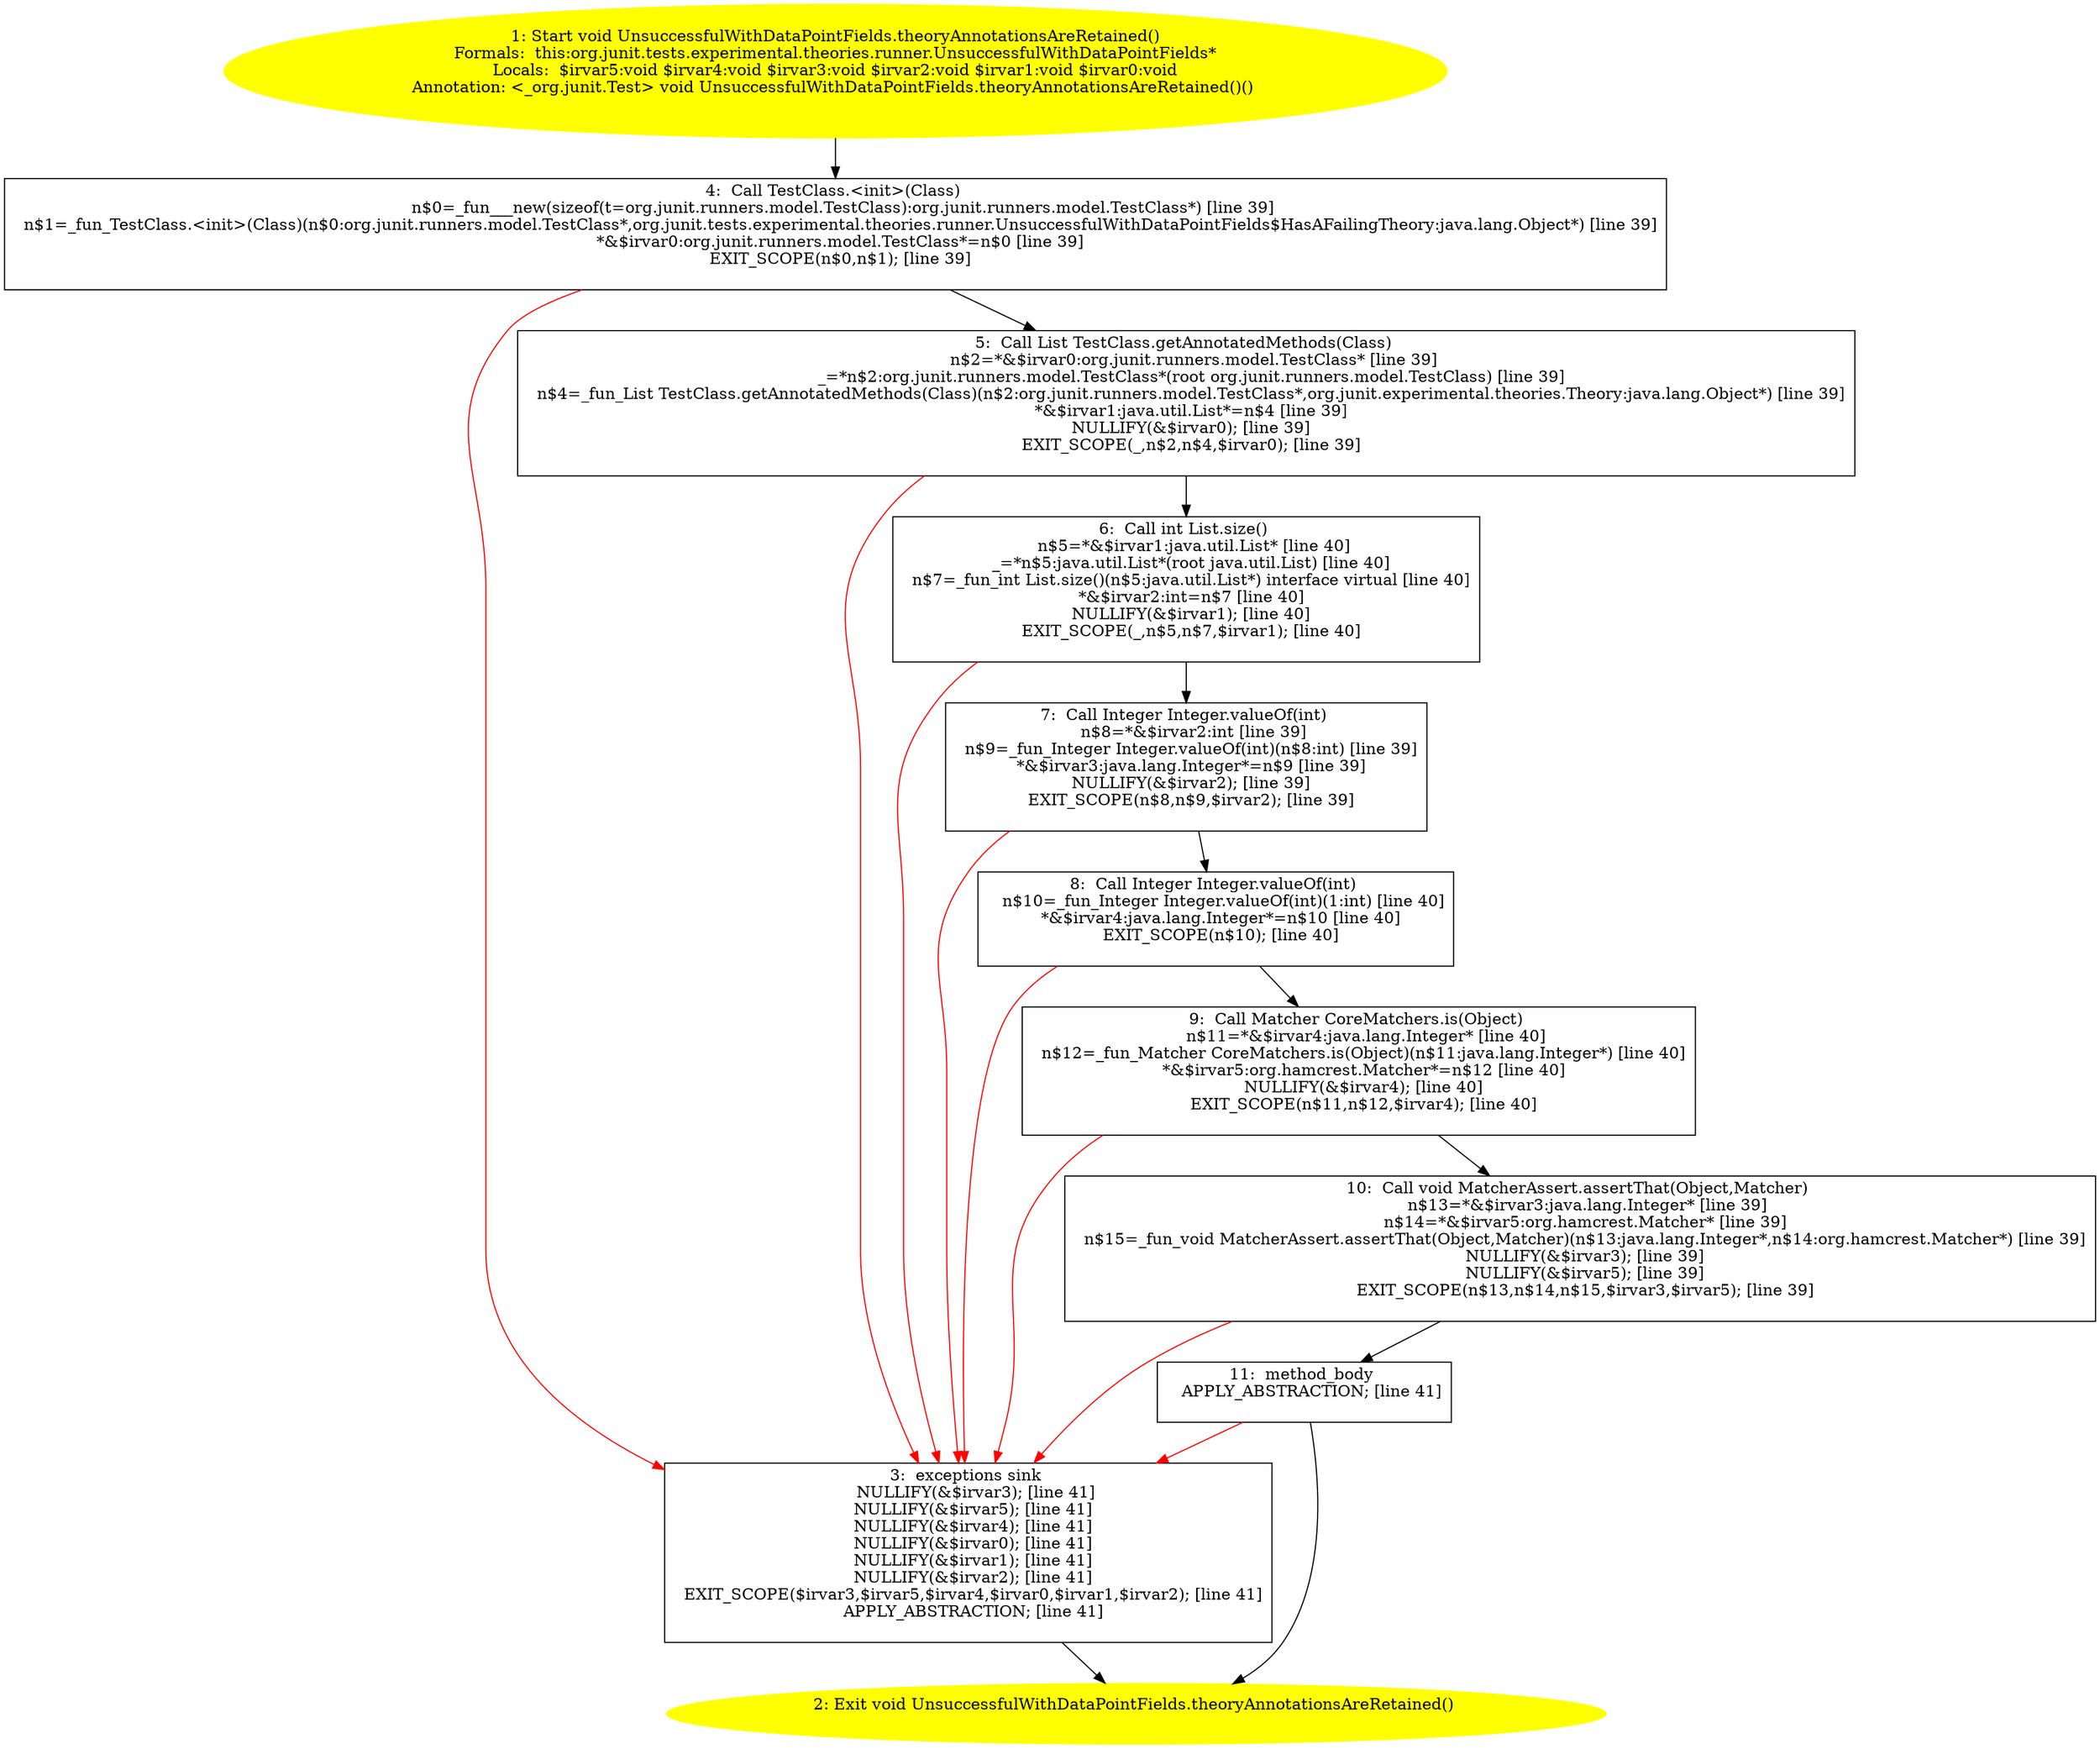 /* @generated */
digraph cfg {
"org.junit.tests.experimental.theories.runner.UnsuccessfulWithDataPointFields.theoryAnnotationsAreRet.2cee391427d02b4d23e8c3d16040f972_1" [label="1: Start void UnsuccessfulWithDataPointFields.theoryAnnotationsAreRetained()\nFormals:  this:org.junit.tests.experimental.theories.runner.UnsuccessfulWithDataPointFields*\nLocals:  $irvar5:void $irvar4:void $irvar3:void $irvar2:void $irvar1:void $irvar0:void\nAnnotation: <_org.junit.Test> void UnsuccessfulWithDataPointFields.theoryAnnotationsAreRetained()() \n  " color=yellow style=filled]
	

	 "org.junit.tests.experimental.theories.runner.UnsuccessfulWithDataPointFields.theoryAnnotationsAreRet.2cee391427d02b4d23e8c3d16040f972_1" -> "org.junit.tests.experimental.theories.runner.UnsuccessfulWithDataPointFields.theoryAnnotationsAreRet.2cee391427d02b4d23e8c3d16040f972_4" ;
"org.junit.tests.experimental.theories.runner.UnsuccessfulWithDataPointFields.theoryAnnotationsAreRet.2cee391427d02b4d23e8c3d16040f972_2" [label="2: Exit void UnsuccessfulWithDataPointFields.theoryAnnotationsAreRetained() \n  " color=yellow style=filled]
	

"org.junit.tests.experimental.theories.runner.UnsuccessfulWithDataPointFields.theoryAnnotationsAreRet.2cee391427d02b4d23e8c3d16040f972_3" [label="3:  exceptions sink \n   NULLIFY(&$irvar3); [line 41]\n  NULLIFY(&$irvar5); [line 41]\n  NULLIFY(&$irvar4); [line 41]\n  NULLIFY(&$irvar0); [line 41]\n  NULLIFY(&$irvar1); [line 41]\n  NULLIFY(&$irvar2); [line 41]\n  EXIT_SCOPE($irvar3,$irvar5,$irvar4,$irvar0,$irvar1,$irvar2); [line 41]\n  APPLY_ABSTRACTION; [line 41]\n " shape="box"]
	

	 "org.junit.tests.experimental.theories.runner.UnsuccessfulWithDataPointFields.theoryAnnotationsAreRet.2cee391427d02b4d23e8c3d16040f972_3" -> "org.junit.tests.experimental.theories.runner.UnsuccessfulWithDataPointFields.theoryAnnotationsAreRet.2cee391427d02b4d23e8c3d16040f972_2" ;
"org.junit.tests.experimental.theories.runner.UnsuccessfulWithDataPointFields.theoryAnnotationsAreRet.2cee391427d02b4d23e8c3d16040f972_4" [label="4:  Call TestClass.<init>(Class) \n   n$0=_fun___new(sizeof(t=org.junit.runners.model.TestClass):org.junit.runners.model.TestClass*) [line 39]\n  n$1=_fun_TestClass.<init>(Class)(n$0:org.junit.runners.model.TestClass*,org.junit.tests.experimental.theories.runner.UnsuccessfulWithDataPointFields$HasAFailingTheory:java.lang.Object*) [line 39]\n  *&$irvar0:org.junit.runners.model.TestClass*=n$0 [line 39]\n  EXIT_SCOPE(n$0,n$1); [line 39]\n " shape="box"]
	

	 "org.junit.tests.experimental.theories.runner.UnsuccessfulWithDataPointFields.theoryAnnotationsAreRet.2cee391427d02b4d23e8c3d16040f972_4" -> "org.junit.tests.experimental.theories.runner.UnsuccessfulWithDataPointFields.theoryAnnotationsAreRet.2cee391427d02b4d23e8c3d16040f972_5" ;
	 "org.junit.tests.experimental.theories.runner.UnsuccessfulWithDataPointFields.theoryAnnotationsAreRet.2cee391427d02b4d23e8c3d16040f972_4" -> "org.junit.tests.experimental.theories.runner.UnsuccessfulWithDataPointFields.theoryAnnotationsAreRet.2cee391427d02b4d23e8c3d16040f972_3" [color="red" ];
"org.junit.tests.experimental.theories.runner.UnsuccessfulWithDataPointFields.theoryAnnotationsAreRet.2cee391427d02b4d23e8c3d16040f972_5" [label="5:  Call List TestClass.getAnnotatedMethods(Class) \n   n$2=*&$irvar0:org.junit.runners.model.TestClass* [line 39]\n  _=*n$2:org.junit.runners.model.TestClass*(root org.junit.runners.model.TestClass) [line 39]\n  n$4=_fun_List TestClass.getAnnotatedMethods(Class)(n$2:org.junit.runners.model.TestClass*,org.junit.experimental.theories.Theory:java.lang.Object*) [line 39]\n  *&$irvar1:java.util.List*=n$4 [line 39]\n  NULLIFY(&$irvar0); [line 39]\n  EXIT_SCOPE(_,n$2,n$4,$irvar0); [line 39]\n " shape="box"]
	

	 "org.junit.tests.experimental.theories.runner.UnsuccessfulWithDataPointFields.theoryAnnotationsAreRet.2cee391427d02b4d23e8c3d16040f972_5" -> "org.junit.tests.experimental.theories.runner.UnsuccessfulWithDataPointFields.theoryAnnotationsAreRet.2cee391427d02b4d23e8c3d16040f972_6" ;
	 "org.junit.tests.experimental.theories.runner.UnsuccessfulWithDataPointFields.theoryAnnotationsAreRet.2cee391427d02b4d23e8c3d16040f972_5" -> "org.junit.tests.experimental.theories.runner.UnsuccessfulWithDataPointFields.theoryAnnotationsAreRet.2cee391427d02b4d23e8c3d16040f972_3" [color="red" ];
"org.junit.tests.experimental.theories.runner.UnsuccessfulWithDataPointFields.theoryAnnotationsAreRet.2cee391427d02b4d23e8c3d16040f972_6" [label="6:  Call int List.size() \n   n$5=*&$irvar1:java.util.List* [line 40]\n  _=*n$5:java.util.List*(root java.util.List) [line 40]\n  n$7=_fun_int List.size()(n$5:java.util.List*) interface virtual [line 40]\n  *&$irvar2:int=n$7 [line 40]\n  NULLIFY(&$irvar1); [line 40]\n  EXIT_SCOPE(_,n$5,n$7,$irvar1); [line 40]\n " shape="box"]
	

	 "org.junit.tests.experimental.theories.runner.UnsuccessfulWithDataPointFields.theoryAnnotationsAreRet.2cee391427d02b4d23e8c3d16040f972_6" -> "org.junit.tests.experimental.theories.runner.UnsuccessfulWithDataPointFields.theoryAnnotationsAreRet.2cee391427d02b4d23e8c3d16040f972_7" ;
	 "org.junit.tests.experimental.theories.runner.UnsuccessfulWithDataPointFields.theoryAnnotationsAreRet.2cee391427d02b4d23e8c3d16040f972_6" -> "org.junit.tests.experimental.theories.runner.UnsuccessfulWithDataPointFields.theoryAnnotationsAreRet.2cee391427d02b4d23e8c3d16040f972_3" [color="red" ];
"org.junit.tests.experimental.theories.runner.UnsuccessfulWithDataPointFields.theoryAnnotationsAreRet.2cee391427d02b4d23e8c3d16040f972_7" [label="7:  Call Integer Integer.valueOf(int) \n   n$8=*&$irvar2:int [line 39]\n  n$9=_fun_Integer Integer.valueOf(int)(n$8:int) [line 39]\n  *&$irvar3:java.lang.Integer*=n$9 [line 39]\n  NULLIFY(&$irvar2); [line 39]\n  EXIT_SCOPE(n$8,n$9,$irvar2); [line 39]\n " shape="box"]
	

	 "org.junit.tests.experimental.theories.runner.UnsuccessfulWithDataPointFields.theoryAnnotationsAreRet.2cee391427d02b4d23e8c3d16040f972_7" -> "org.junit.tests.experimental.theories.runner.UnsuccessfulWithDataPointFields.theoryAnnotationsAreRet.2cee391427d02b4d23e8c3d16040f972_8" ;
	 "org.junit.tests.experimental.theories.runner.UnsuccessfulWithDataPointFields.theoryAnnotationsAreRet.2cee391427d02b4d23e8c3d16040f972_7" -> "org.junit.tests.experimental.theories.runner.UnsuccessfulWithDataPointFields.theoryAnnotationsAreRet.2cee391427d02b4d23e8c3d16040f972_3" [color="red" ];
"org.junit.tests.experimental.theories.runner.UnsuccessfulWithDataPointFields.theoryAnnotationsAreRet.2cee391427d02b4d23e8c3d16040f972_8" [label="8:  Call Integer Integer.valueOf(int) \n   n$10=_fun_Integer Integer.valueOf(int)(1:int) [line 40]\n  *&$irvar4:java.lang.Integer*=n$10 [line 40]\n  EXIT_SCOPE(n$10); [line 40]\n " shape="box"]
	

	 "org.junit.tests.experimental.theories.runner.UnsuccessfulWithDataPointFields.theoryAnnotationsAreRet.2cee391427d02b4d23e8c3d16040f972_8" -> "org.junit.tests.experimental.theories.runner.UnsuccessfulWithDataPointFields.theoryAnnotationsAreRet.2cee391427d02b4d23e8c3d16040f972_9" ;
	 "org.junit.tests.experimental.theories.runner.UnsuccessfulWithDataPointFields.theoryAnnotationsAreRet.2cee391427d02b4d23e8c3d16040f972_8" -> "org.junit.tests.experimental.theories.runner.UnsuccessfulWithDataPointFields.theoryAnnotationsAreRet.2cee391427d02b4d23e8c3d16040f972_3" [color="red" ];
"org.junit.tests.experimental.theories.runner.UnsuccessfulWithDataPointFields.theoryAnnotationsAreRet.2cee391427d02b4d23e8c3d16040f972_9" [label="9:  Call Matcher CoreMatchers.is(Object) \n   n$11=*&$irvar4:java.lang.Integer* [line 40]\n  n$12=_fun_Matcher CoreMatchers.is(Object)(n$11:java.lang.Integer*) [line 40]\n  *&$irvar5:org.hamcrest.Matcher*=n$12 [line 40]\n  NULLIFY(&$irvar4); [line 40]\n  EXIT_SCOPE(n$11,n$12,$irvar4); [line 40]\n " shape="box"]
	

	 "org.junit.tests.experimental.theories.runner.UnsuccessfulWithDataPointFields.theoryAnnotationsAreRet.2cee391427d02b4d23e8c3d16040f972_9" -> "org.junit.tests.experimental.theories.runner.UnsuccessfulWithDataPointFields.theoryAnnotationsAreRet.2cee391427d02b4d23e8c3d16040f972_10" ;
	 "org.junit.tests.experimental.theories.runner.UnsuccessfulWithDataPointFields.theoryAnnotationsAreRet.2cee391427d02b4d23e8c3d16040f972_9" -> "org.junit.tests.experimental.theories.runner.UnsuccessfulWithDataPointFields.theoryAnnotationsAreRet.2cee391427d02b4d23e8c3d16040f972_3" [color="red" ];
"org.junit.tests.experimental.theories.runner.UnsuccessfulWithDataPointFields.theoryAnnotationsAreRet.2cee391427d02b4d23e8c3d16040f972_10" [label="10:  Call void MatcherAssert.assertThat(Object,Matcher) \n   n$13=*&$irvar3:java.lang.Integer* [line 39]\n  n$14=*&$irvar5:org.hamcrest.Matcher* [line 39]\n  n$15=_fun_void MatcherAssert.assertThat(Object,Matcher)(n$13:java.lang.Integer*,n$14:org.hamcrest.Matcher*) [line 39]\n  NULLIFY(&$irvar3); [line 39]\n  NULLIFY(&$irvar5); [line 39]\n  EXIT_SCOPE(n$13,n$14,n$15,$irvar3,$irvar5); [line 39]\n " shape="box"]
	

	 "org.junit.tests.experimental.theories.runner.UnsuccessfulWithDataPointFields.theoryAnnotationsAreRet.2cee391427d02b4d23e8c3d16040f972_10" -> "org.junit.tests.experimental.theories.runner.UnsuccessfulWithDataPointFields.theoryAnnotationsAreRet.2cee391427d02b4d23e8c3d16040f972_11" ;
	 "org.junit.tests.experimental.theories.runner.UnsuccessfulWithDataPointFields.theoryAnnotationsAreRet.2cee391427d02b4d23e8c3d16040f972_10" -> "org.junit.tests.experimental.theories.runner.UnsuccessfulWithDataPointFields.theoryAnnotationsAreRet.2cee391427d02b4d23e8c3d16040f972_3" [color="red" ];
"org.junit.tests.experimental.theories.runner.UnsuccessfulWithDataPointFields.theoryAnnotationsAreRet.2cee391427d02b4d23e8c3d16040f972_11" [label="11:  method_body \n   APPLY_ABSTRACTION; [line 41]\n " shape="box"]
	

	 "org.junit.tests.experimental.theories.runner.UnsuccessfulWithDataPointFields.theoryAnnotationsAreRet.2cee391427d02b4d23e8c3d16040f972_11" -> "org.junit.tests.experimental.theories.runner.UnsuccessfulWithDataPointFields.theoryAnnotationsAreRet.2cee391427d02b4d23e8c3d16040f972_2" ;
	 "org.junit.tests.experimental.theories.runner.UnsuccessfulWithDataPointFields.theoryAnnotationsAreRet.2cee391427d02b4d23e8c3d16040f972_11" -> "org.junit.tests.experimental.theories.runner.UnsuccessfulWithDataPointFields.theoryAnnotationsAreRet.2cee391427d02b4d23e8c3d16040f972_3" [color="red" ];
}
